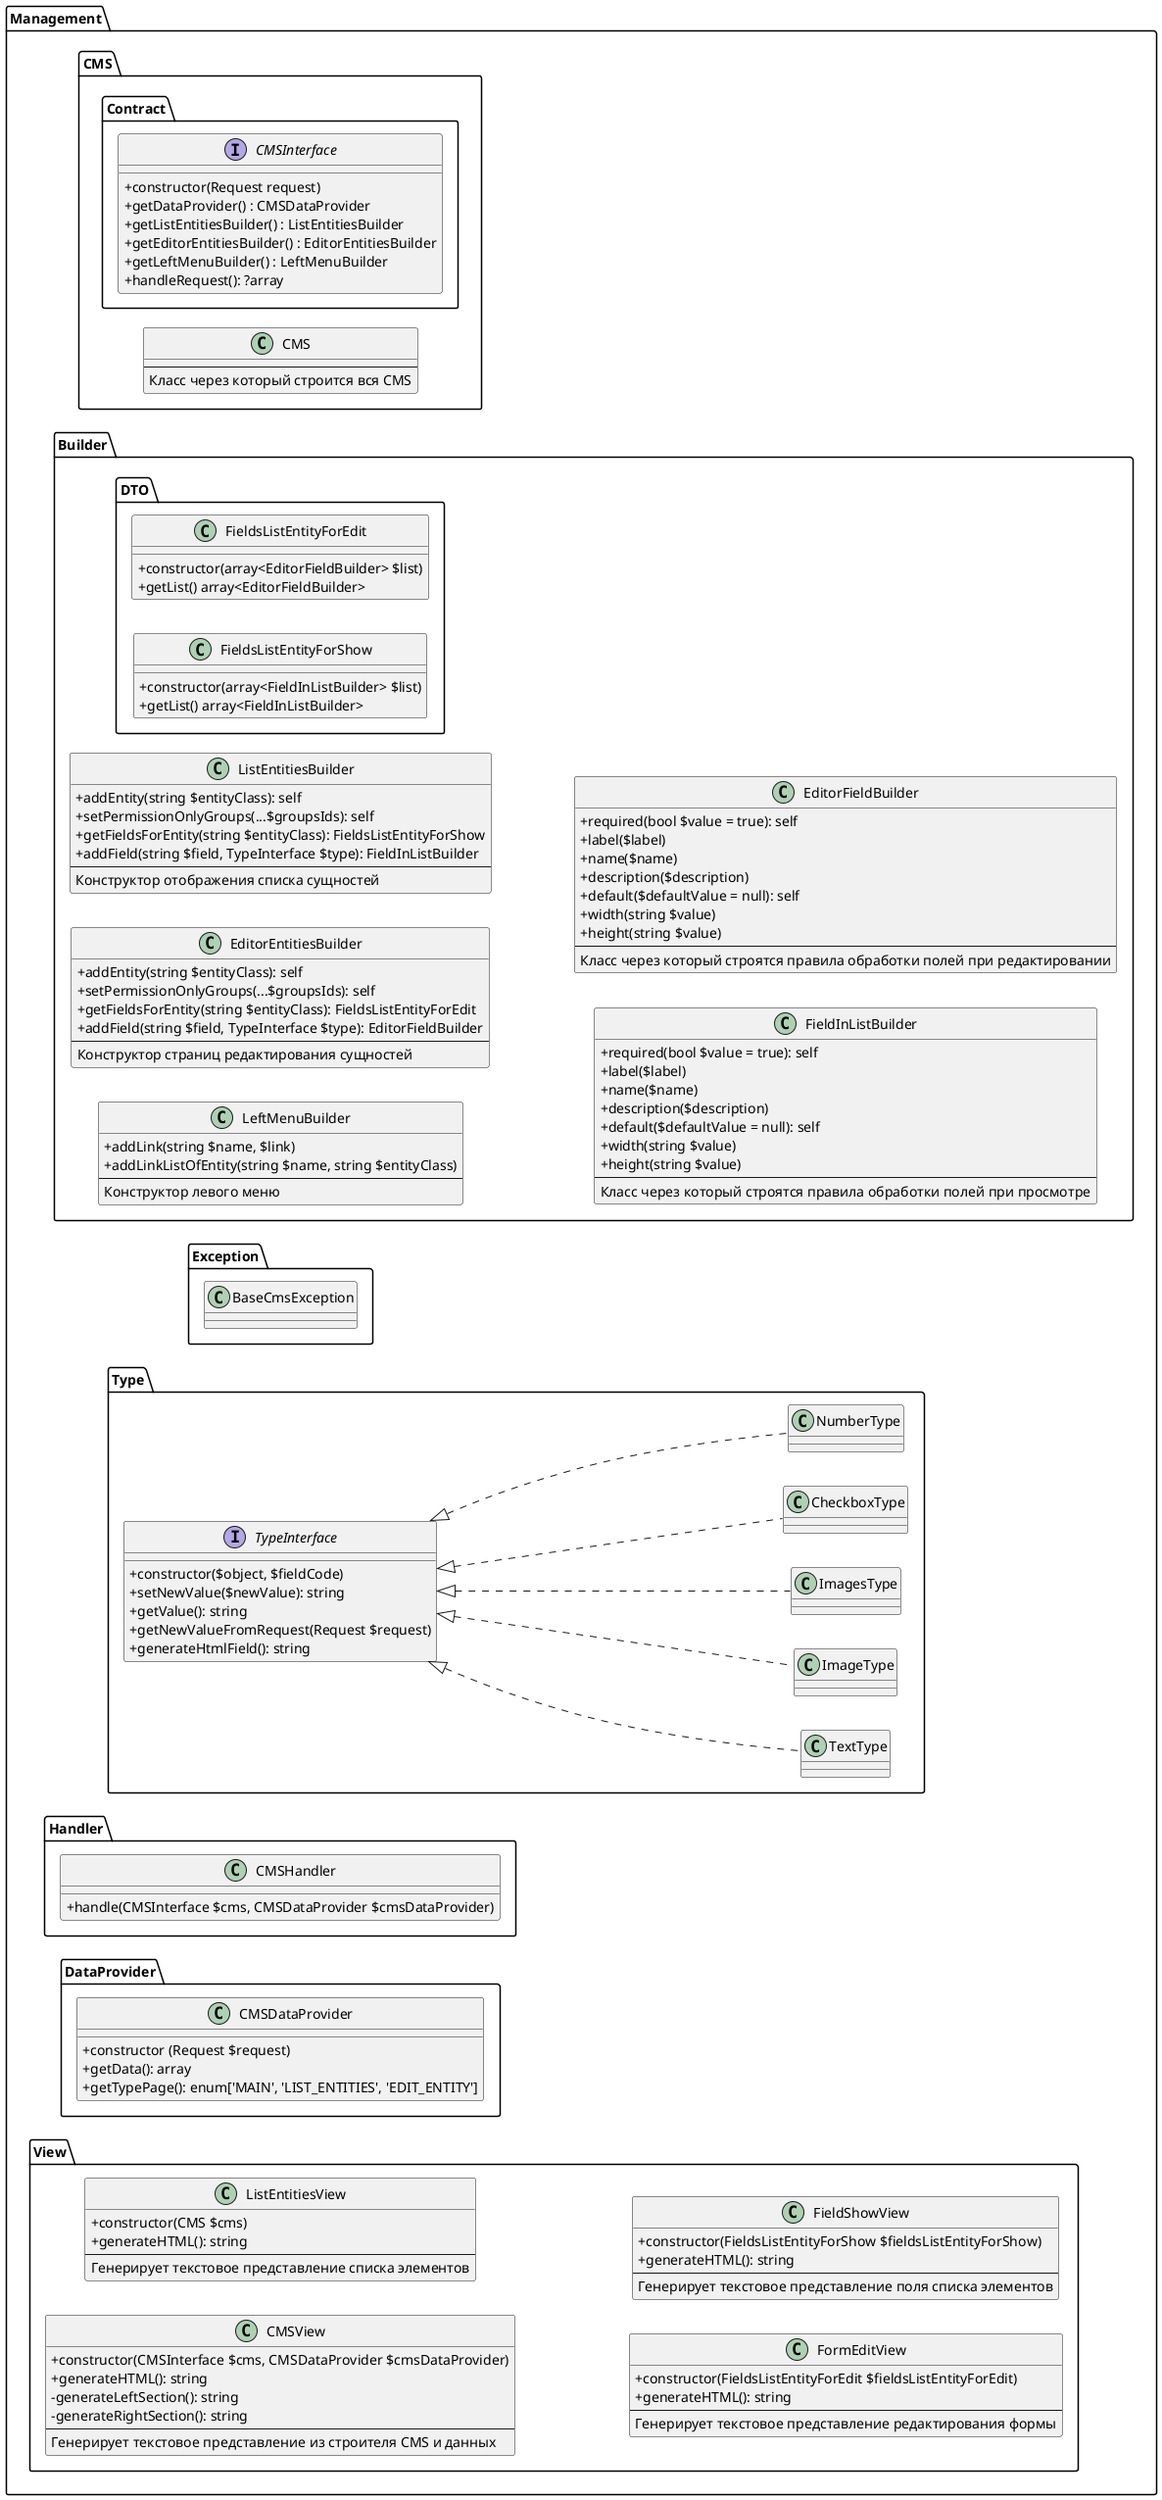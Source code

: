 @startuml

left to right direction
skinparam classAttributeIconSize 0

package Management {

    namespace CMS {

        namespace Contract {
            interface CMSInterface {
                + constructor(Request request)
                + getDataProvider() : CMSDataProvider
                + getListEntitiesBuilder() : ListEntitiesBuilder
                + getEditorEntitiesBuilder() : EditorEntitiesBuilder
                + getLeftMenuBuilder() : LeftMenuBuilder
                + handleRequest(): ?array
            }
        }

        class CMS implements CMS.Contract.CMSInterface {
            ---
            Класс через который строится вся CMS
        }
    }

    namespace Builder {
    
        namespace DTO {
            class FieldsListEntityForEdit {
                + constructor(array<EditorFieldBuilder> $list)
                + getList() array<EditorFieldBuilder>
            }

            class FieldsListEntityForShow {
                + constructor(array<FieldInListBuilder> $list)
                + getList() array<FieldInListBuilder>
            }
        }

        class LeftMenuBuilder {
            + addLink(string $name, $link)
            + addLinkListOfEntity(string $name, string $entityClass)
            ---
            Конструктор левого меню
        }

        class EditorEntitiesBuilder {
            + addEntity(string $entityClass): self
            + setPermissionOnlyGroups(...$groupsIds): self
            + getFieldsForEntity(string $entityClass): FieldsListEntityForEdit
            + addField(string $field, TypeInterface $type): EditorFieldBuilder
            ---
            Конструктор страниц редактирования сущностей
        }

        class ListEntitiesBuilder {
            + addEntity(string $entityClass): self
            + setPermissionOnlyGroups(...$groupsIds): self
            + getFieldsForEntity(string $entityClass): FieldsListEntityForShow
            + addField(string $field, TypeInterface $type): FieldInListBuilder
            ---
            Конструктор отображения списка сущностей
        }

        class FieldInListBuilder {
            + required(bool $value = true): self
            + label($label)
            + name($name)
            + description($description)
            + default($defaultValue = null): self
            + width(string $value)
            + height(string $value)
            ---
            Класс через который строятся правила обработки полей при просмотре
        }

        class EditorFieldBuilder {
            + required(bool $value = true): self
            + label($label)
            + name($name)
            + description($description)
            + default($defaultValue = null): self
            + width(string $value)
            + height(string $value)
            ---
            Класс через который строятся правила обработки полей при редактировании
        }

    }

    namespace Exception {

        class BaseCmsException {

        }

    }

    namespace Type {
        interface TypeInterface {
            + constructor($object, $fieldCode)
            + setNewValue($newValue): string
            + getValue(): string
            + getNewValueFromRequest(Request $request)
            + generateHtmlField(): string
        }

        class TextType implements TypeInterface {

        }

        class ImageType implements TypeInterface {

        }

        class ImagesType implements TypeInterface {

        }

        class CheckboxType implements TypeInterface {

        }

        class NumberType implements TypeInterface {

        }

    }

    namespace Handler {

        class CMSHandler {
            + handle(CMSInterface $cms, CMSDataProvider $cmsDataProvider)
        }

    }

    namespace DataProvider {
        class CMSDataProvider {
            + constructor (Request $request)
            + getData(): array
            + getTypePage(): enum['MAIN', 'LIST_ENTITIES', 'EDIT_ENTITY']
        }
    }

    namespace View {

        class CMSView {
            + constructor(CMSInterface $cms, CMSDataProvider $cmsDataProvider)
            + generateHTML(): string
            - generateLeftSection(): string
            - generateRightSection(): string
            ---
            Генерирует текстовое представление из строителя CMS и данных
        }

        class ListEntitiesView {
            + constructor(CMS $cms)
            + generateHTML(): string
            ---
            Генерирует текстовое представление списка элементов
        }

        class FormEditView {
            + constructor(FieldsListEntityForEdit $fieldsListEntityForEdit)
            + generateHTML(): string
            ---
            Генерирует текстовое представление редактирования формы
        }

        class FieldShowView {
            + constructor(FieldsListEntityForShow $fieldsListEntityForShow)
            + generateHTML(): string
            ---
            Генерирует текстовое представление поля списка элементов
        }

    }

    /'
    Builder.MyClass1 ..>  Builder.MyClass2
    Builder.MyClass1 ..|>  Builder.MyClass2
    Builder.MyClass1 --o Builder.MyClass2
    '/
}

@enduml
